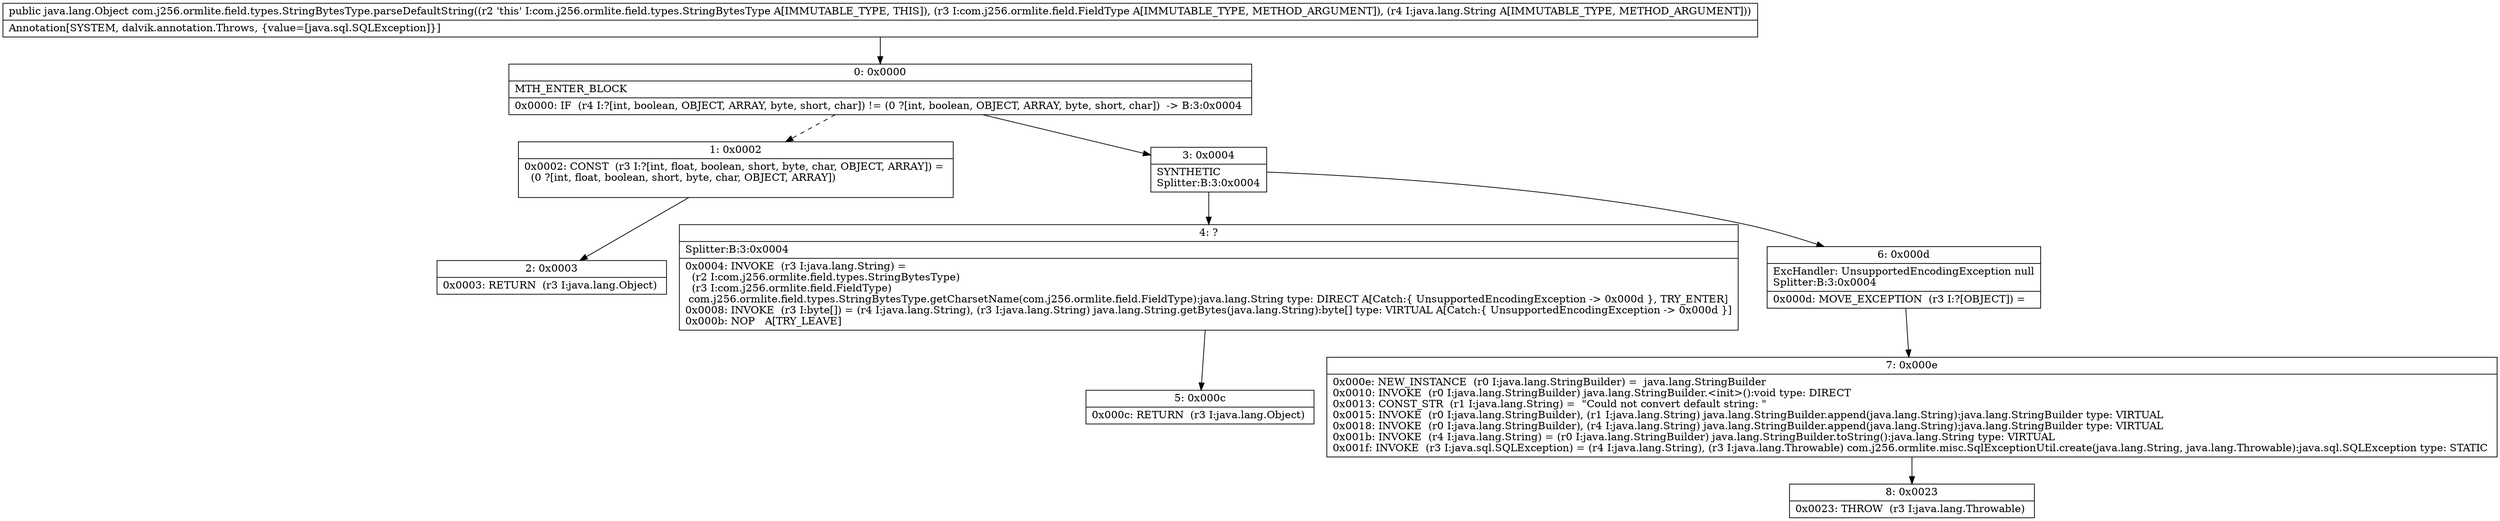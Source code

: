 digraph "CFG forcom.j256.ormlite.field.types.StringBytesType.parseDefaultString(Lcom\/j256\/ormlite\/field\/FieldType;Ljava\/lang\/String;)Ljava\/lang\/Object;" {
Node_0 [shape=record,label="{0\:\ 0x0000|MTH_ENTER_BLOCK\l|0x0000: IF  (r4 I:?[int, boolean, OBJECT, ARRAY, byte, short, char]) != (0 ?[int, boolean, OBJECT, ARRAY, byte, short, char])  \-\> B:3:0x0004 \l}"];
Node_1 [shape=record,label="{1\:\ 0x0002|0x0002: CONST  (r3 I:?[int, float, boolean, short, byte, char, OBJECT, ARRAY]) = \l  (0 ?[int, float, boolean, short, byte, char, OBJECT, ARRAY])\l \l}"];
Node_2 [shape=record,label="{2\:\ 0x0003|0x0003: RETURN  (r3 I:java.lang.Object) \l}"];
Node_3 [shape=record,label="{3\:\ 0x0004|SYNTHETIC\lSplitter:B:3:0x0004\l}"];
Node_4 [shape=record,label="{4\:\ ?|Splitter:B:3:0x0004\l|0x0004: INVOKE  (r3 I:java.lang.String) = \l  (r2 I:com.j256.ormlite.field.types.StringBytesType)\l  (r3 I:com.j256.ormlite.field.FieldType)\l com.j256.ormlite.field.types.StringBytesType.getCharsetName(com.j256.ormlite.field.FieldType):java.lang.String type: DIRECT A[Catch:\{ UnsupportedEncodingException \-\> 0x000d \}, TRY_ENTER]\l0x0008: INVOKE  (r3 I:byte[]) = (r4 I:java.lang.String), (r3 I:java.lang.String) java.lang.String.getBytes(java.lang.String):byte[] type: VIRTUAL A[Catch:\{ UnsupportedEncodingException \-\> 0x000d \}]\l0x000b: NOP   A[TRY_LEAVE]\l}"];
Node_5 [shape=record,label="{5\:\ 0x000c|0x000c: RETURN  (r3 I:java.lang.Object) \l}"];
Node_6 [shape=record,label="{6\:\ 0x000d|ExcHandler: UnsupportedEncodingException null\lSplitter:B:3:0x0004\l|0x000d: MOVE_EXCEPTION  (r3 I:?[OBJECT]) =  \l}"];
Node_7 [shape=record,label="{7\:\ 0x000e|0x000e: NEW_INSTANCE  (r0 I:java.lang.StringBuilder) =  java.lang.StringBuilder \l0x0010: INVOKE  (r0 I:java.lang.StringBuilder) java.lang.StringBuilder.\<init\>():void type: DIRECT \l0x0013: CONST_STR  (r1 I:java.lang.String) =  \"Could not convert default string: \" \l0x0015: INVOKE  (r0 I:java.lang.StringBuilder), (r1 I:java.lang.String) java.lang.StringBuilder.append(java.lang.String):java.lang.StringBuilder type: VIRTUAL \l0x0018: INVOKE  (r0 I:java.lang.StringBuilder), (r4 I:java.lang.String) java.lang.StringBuilder.append(java.lang.String):java.lang.StringBuilder type: VIRTUAL \l0x001b: INVOKE  (r4 I:java.lang.String) = (r0 I:java.lang.StringBuilder) java.lang.StringBuilder.toString():java.lang.String type: VIRTUAL \l0x001f: INVOKE  (r3 I:java.sql.SQLException) = (r4 I:java.lang.String), (r3 I:java.lang.Throwable) com.j256.ormlite.misc.SqlExceptionUtil.create(java.lang.String, java.lang.Throwable):java.sql.SQLException type: STATIC \l}"];
Node_8 [shape=record,label="{8\:\ 0x0023|0x0023: THROW  (r3 I:java.lang.Throwable) \l}"];
MethodNode[shape=record,label="{public java.lang.Object com.j256.ormlite.field.types.StringBytesType.parseDefaultString((r2 'this' I:com.j256.ormlite.field.types.StringBytesType A[IMMUTABLE_TYPE, THIS]), (r3 I:com.j256.ormlite.field.FieldType A[IMMUTABLE_TYPE, METHOD_ARGUMENT]), (r4 I:java.lang.String A[IMMUTABLE_TYPE, METHOD_ARGUMENT]))  | Annotation[SYSTEM, dalvik.annotation.Throws, \{value=[java.sql.SQLException]\}]\l}"];
MethodNode -> Node_0;
Node_0 -> Node_1[style=dashed];
Node_0 -> Node_3;
Node_1 -> Node_2;
Node_3 -> Node_4;
Node_3 -> Node_6;
Node_4 -> Node_5;
Node_6 -> Node_7;
Node_7 -> Node_8;
}

